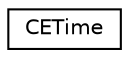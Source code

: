 digraph "Graphical Class Hierarchy"
{
  edge [fontname="Helvetica",fontsize="10",labelfontname="Helvetica",labelfontsize="10"];
  node [fontname="Helvetica",fontsize="10",shape=record];
  rankdir="LR";
  Node0 [label="CETime",height=0.2,width=0.4,color="black", fillcolor="white", style="filled",URL="$classCETime.html",tooltip="This class stores and computes information regarding the time and handles conversions to current time..."];
}
